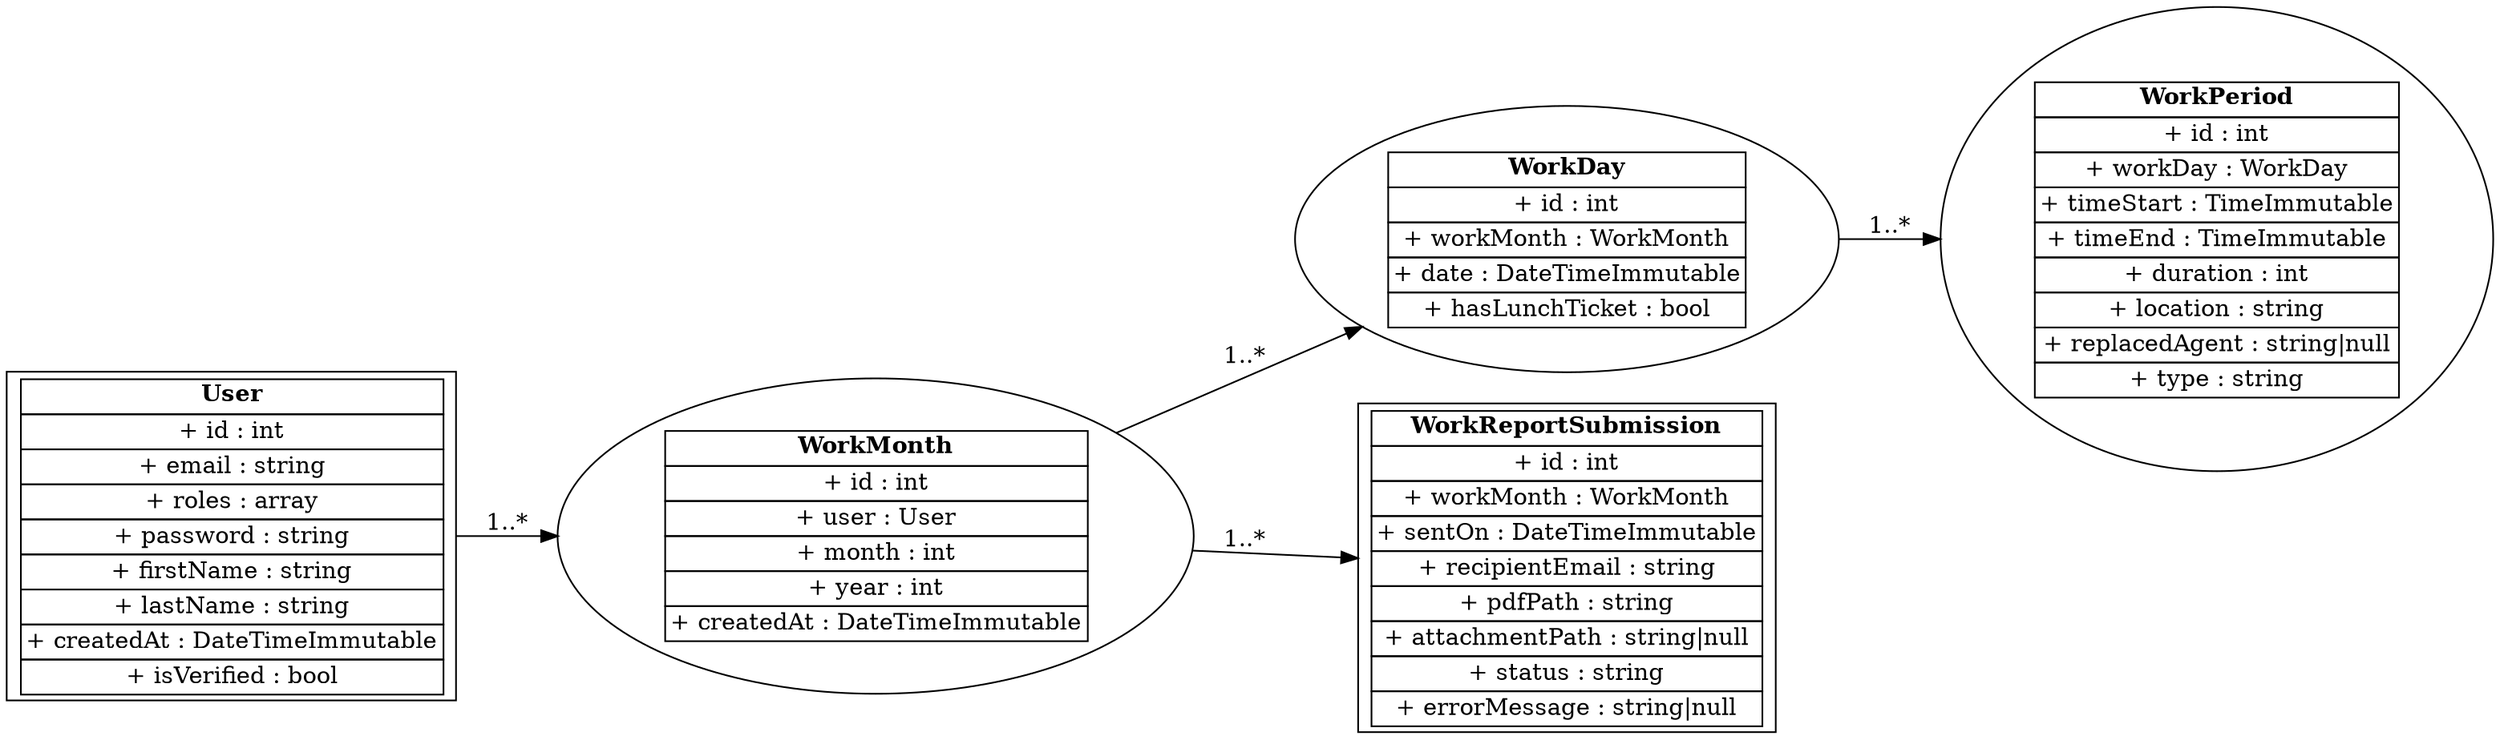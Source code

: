 // UML - TimeBoard
digraph {
	fontsize=12 rankdir=LR
	User [label=<<TABLE BORDER="0" CELLBORDER="1" CELLSPACING="0">
<TR><TD COLSPAN="2"><B>User</B></TD></TR>
<TR><TD>+ id : int</TD></TR>
<TR><TD>+ email : string</TD></TR>
<TR><TD>+ roles : array</TD></TR>
<TR><TD>+ password : string</TD></TR>
<TR><TD>+ firstName : string</TD></TR>
<TR><TD>+ lastName : string</TD></TR>
<TR><TD>+ createdAt : DateTimeImmutable</TD></TR>
<TR><TD>+ isVerified : bool</TD></TR>
</TABLE>> shape=record]
	WorkMonth [label=<<TABLE BORDER="0" CELLBORDER="1" CELLSPACING="0">
<TR><TD COLSPAN="2"><B>WorkMonth</B></TD></TR>
<TR><TD>+ id : int</TD></TR>
<TR><TD>+ user : User</TD></TR>
<TR><TD>+ month : int</TD></TR>
<TR><TD>+ year : int</TD></TR>
<TR><TD>+ createdAt : DateTimeImmutable</TD></TR>
</TABLE>>]
	WorkDay [label=<<TABLE BORDER="0" CELLBORDER="1" CELLSPACING="0">
<TR><TD COLSPAN="2"><B>WorkDay</B></TD></TR>
<TR><TD>+ id : int</TD></TR>
<TR><TD>+ workMonth : WorkMonth</TD></TR>
<TR><TD>+ date : DateTimeImmutable</TD></TR>
<TR><TD>+ hasLunchTicket : bool</TD></TR>
</TABLE>>]
	WorkPeriod [label=<<TABLE BORDER="0" CELLBORDER="1" CELLSPACING="0">
<TR><TD COLSPAN="2"><B>WorkPeriod</B></TD></TR>
<TR><TD>+ id : int</TD></TR>
<TR><TD>+ workDay : WorkDay</TD></TR>
<TR><TD>+ timeStart : TimeImmutable</TD></TR>
<TR><TD>+ timeEnd : TimeImmutable</TD></TR>
<TR><TD>+ duration : int</TD></TR>
<TR><TD>+ location : string</TD></TR>
<TR><TD>+ replacedAgent : string&#124;null</TD></TR>
<TR><TD>+ type : string</TD></TR>
</TABLE>>]
	WorkReportSubmission [label=<<TABLE BORDER="0" CELLBORDER="1" CELLSPACING="0">
<TR><TD COLSPAN="2"><B>WorkReportSubmission</B></TD></TR>
<TR><TD>+ id : int</TD></TR>
<TR><TD>+ workMonth : WorkMonth</TD></TR>
<TR><TD>+ sentOn : DateTimeImmutable</TD></TR>
<TR><TD>+ recipientEmail : string</TD></TR>
<TR><TD>+ pdfPath : string</TD></TR>
<TR><TD>+ attachmentPath : string&#124;null</TD></TR>
<TR><TD>+ status : string</TD></TR>
<TR><TD>+ errorMessage : string&#124;null</TD></TR>
</TABLE>> shape=record]
	User -> WorkMonth [label="1..*"]
	WorkMonth -> WorkDay [label="1..*"]
	WorkDay -> WorkPeriod [label="1..*"]
	WorkMonth -> WorkReportSubmission [label="1..*"]
}
